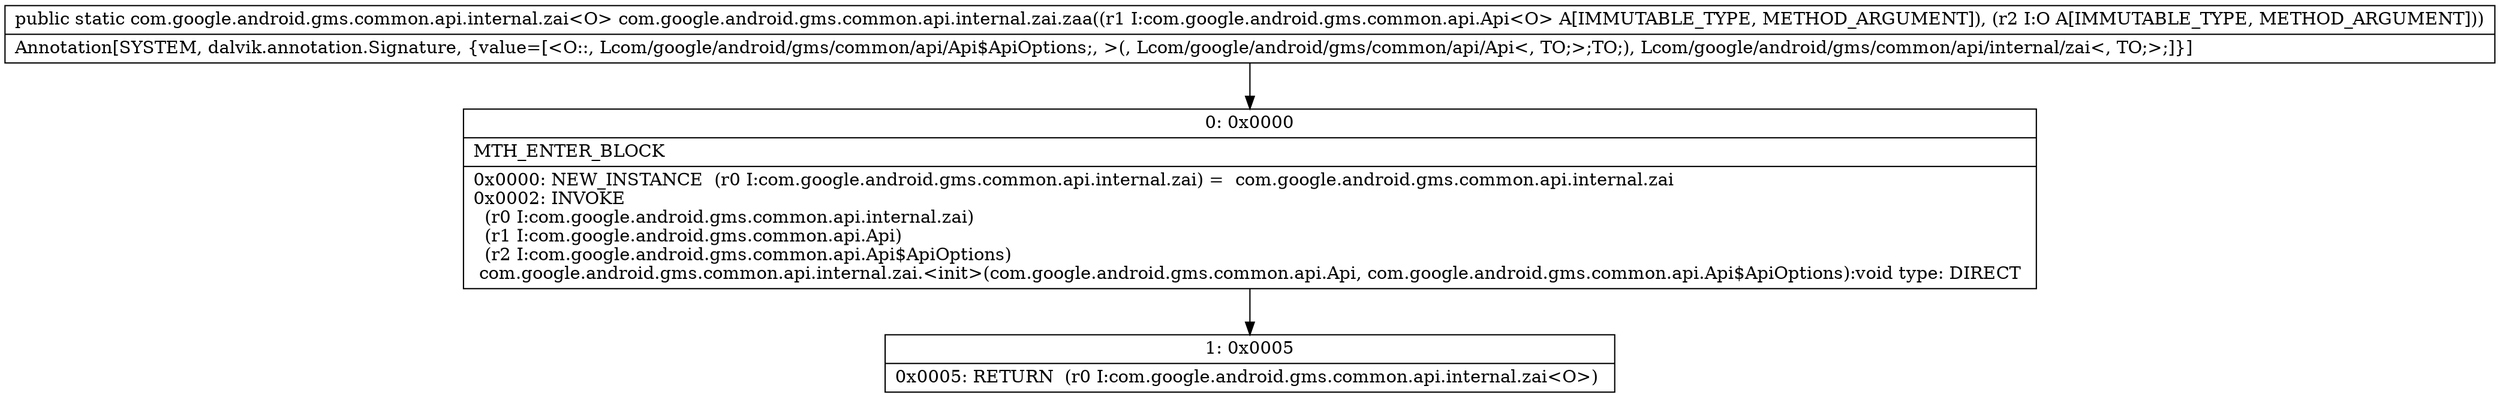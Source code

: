 digraph "CFG forcom.google.android.gms.common.api.internal.zai.zaa(Lcom\/google\/android\/gms\/common\/api\/Api;Lcom\/google\/android\/gms\/common\/api\/Api$ApiOptions;)Lcom\/google\/android\/gms\/common\/api\/internal\/zai;" {
Node_0 [shape=record,label="{0\:\ 0x0000|MTH_ENTER_BLOCK\l|0x0000: NEW_INSTANCE  (r0 I:com.google.android.gms.common.api.internal.zai) =  com.google.android.gms.common.api.internal.zai \l0x0002: INVOKE  \l  (r0 I:com.google.android.gms.common.api.internal.zai)\l  (r1 I:com.google.android.gms.common.api.Api)\l  (r2 I:com.google.android.gms.common.api.Api$ApiOptions)\l com.google.android.gms.common.api.internal.zai.\<init\>(com.google.android.gms.common.api.Api, com.google.android.gms.common.api.Api$ApiOptions):void type: DIRECT \l}"];
Node_1 [shape=record,label="{1\:\ 0x0005|0x0005: RETURN  (r0 I:com.google.android.gms.common.api.internal.zai\<O\>) \l}"];
MethodNode[shape=record,label="{public static com.google.android.gms.common.api.internal.zai\<O\> com.google.android.gms.common.api.internal.zai.zaa((r1 I:com.google.android.gms.common.api.Api\<O\> A[IMMUTABLE_TYPE, METHOD_ARGUMENT]), (r2 I:O A[IMMUTABLE_TYPE, METHOD_ARGUMENT]))  | Annotation[SYSTEM, dalvik.annotation.Signature, \{value=[\<O::, Lcom\/google\/android\/gms\/common\/api\/Api$ApiOptions;, \>(, Lcom\/google\/android\/gms\/common\/api\/Api\<, TO;\>;TO;), Lcom\/google\/android\/gms\/common\/api\/internal\/zai\<, TO;\>;]\}]\l}"];
MethodNode -> Node_0;
Node_0 -> Node_1;
}

